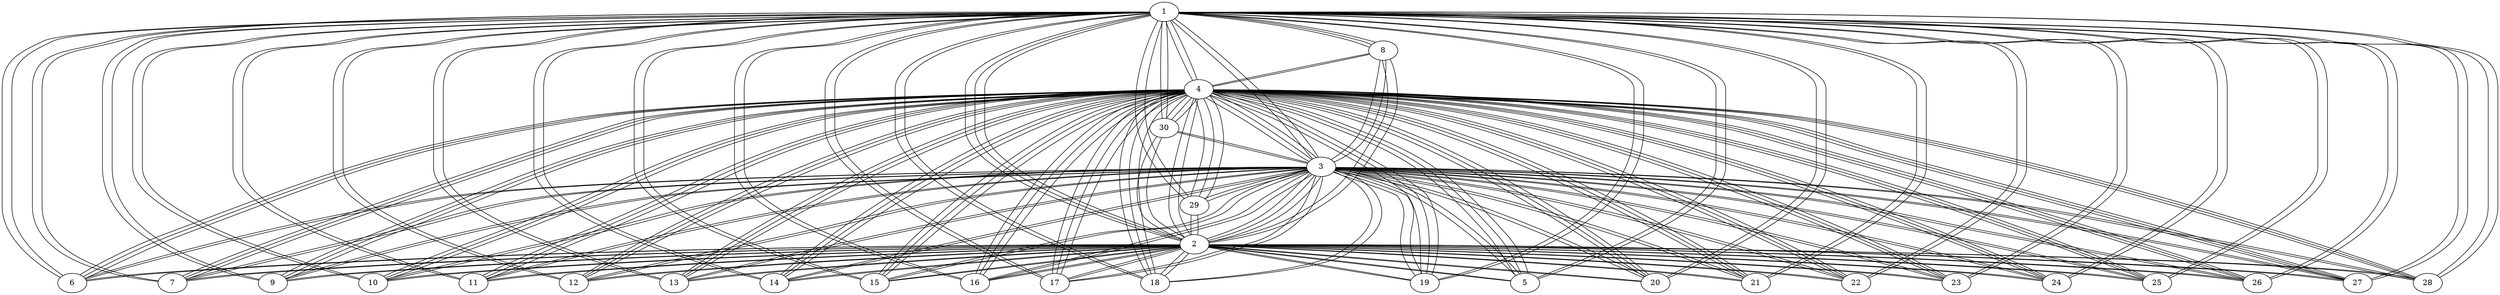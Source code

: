 graph sample {
1 -- 8;
2 -- 1;
3 -- 2;
3 -- 1;
1 -- 3;
4 -- 3;
4 -- 1;
1 -- 4;
4 -- 2;
2 -- 4;
5 -- 4;
5 -- 1;
1 -- 5;
5 -- 2;
2 -- 5;
5 -- 3;
3 -- 5;
4 -- 5;
5 -- 4;
6 -- 4;
6 -- 3;
3 -- 6;
6 -- 2;
2 -- 6;
6 -- 1;
1 -- 6;
4 -- 6;
6 -- 4;
7 -- 4;
7 -- 3;
3 -- 7;
7 -- 1;
1 -- 7;
7 -- 2;
2 -- 7;
4 -- 7;
7 -- 4;
4 -- 8;
8 -- 4;
9 -- 4;
9 -- 3;
3 -- 9;
9 -- 2;
2 -- 9;
9 -- 1;
1 -- 9;
4 -- 9;
9 -- 4;
10 -- 4;
10 -- 2;
2 -- 10;
10 -- 3;
3 -- 10;
10 -- 1;
1 -- 10;
4 -- 10;
10 -- 4;
11 -- 4;
11 -- 1;
1 -- 11;
11 -- 2;
2 -- 11;
11 -- 3;
3 -- 11;
4 -- 11;
11 -- 4;
12 -- 4;
12 -- 3;
3 -- 12;
12 -- 2;
2 -- 12;
12 -- 1;
1 -- 12;
4 -- 12;
12 -- 4;
13 -- 4;
13 -- 2;
2 -- 13;
13 -- 3;
3 -- 13;
13 -- 1;
1 -- 13;
4 -- 13;
13 -- 4;
14 -- 4;
14 -- 2;
2 -- 14;
14 -- 1;
1 -- 14;
14 -- 3;
3 -- 14;
4 -- 14;
14 -- 4;
15 -- 4;
15 -- 2;
2 -- 15;
15 -- 3;
3 -- 15;
15 -- 1;
1 -- 15;
4 -- 15;
15 -- 4;
16 -- 4;
16 -- 2;
2 -- 16;
16 -- 3;
3 -- 16;
16 -- 1;
1 -- 16;
4 -- 16;
16 -- 4;
17 -- 4;
17 -- 3;
3 -- 17;
17 -- 2;
2 -- 17;
17 -- 1;
1 -- 17;
4 -- 17;
17 -- 4;
18 -- 4;
18 -- 1;
1 -- 18;
18 -- 3;
3 -- 18;
18 -- 2;
2 -- 18;
4 -- 18;
18 -- 4;
19 -- 4;
19 -- 3;
3 -- 19;
19 -- 2;
2 -- 19;
19 -- 1;
1 -- 19;
4 -- 19;
19 -- 4;
20 -- 4;
20 -- 1;
1 -- 20;
20 -- 2;
2 -- 20;
20 -- 3;
3 -- 20;
4 -- 20;
20 -- 4;
21 -- 4;
21 -- 3;
3 -- 21;
21 -- 2;
2 -- 21;
21 -- 1;
1 -- 21;
4 -- 21;
21 -- 4;
22 -- 4;
22 -- 1;
1 -- 22;
22 -- 3;
3 -- 22;
22 -- 2;
2 -- 22;
4 -- 22;
22 -- 4;
23 -- 4;
23 -- 1;
1 -- 23;
23 -- 2;
2 -- 23;
23 -- 3;
3 -- 23;
4 -- 23;
23 -- 4;
24 -- 4;
24 -- 1;
1 -- 24;
24 -- 2;
2 -- 24;
24 -- 3;
3 -- 24;
4 -- 24;
24 -- 4;
25 -- 4;
25 -- 1;
1 -- 25;
25 -- 2;
2 -- 25;
25 -- 3;
3 -- 25;
4 -- 25;
25 -- 4;
26 -- 4;
26 -- 2;
2 -- 26;
26 -- 1;
1 -- 26;
26 -- 3;
3 -- 26;
4 -- 26;
26 -- 4;
27 -- 4;
27 -- 1;
1 -- 27;
27 -- 3;
3 -- 27;
27 -- 2;
2 -- 27;
4 -- 27;
27 -- 4;
28 -- 4;
28 -- 3;
3 -- 28;
28 -- 1;
1 -- 28;
28 -- 2;
2 -- 28;
4 -- 28;
28 -- 4;
29 -- 4;
29 -- 2;
2 -- 29;
29 -- 1;
1 -- 29;
29 -- 3;
3 -- 29;
4 -- 29;
29 -- 4;
30 -- 4;
30 -- 3;
3 -- 30;
30 -- 1;
1 -- 30;
30 -- 2;
2 -- 30;
4 -- 30;
30 -- 4;
3 -- 4;
4 -- 3;
3 -- 8;
8 -- 3;
2 -- 3;
3 -- 2;
2 -- 8;
8 -- 2;
1 -- 2;
2 -- 1;
8 -- 1;
1 -- 8;
}